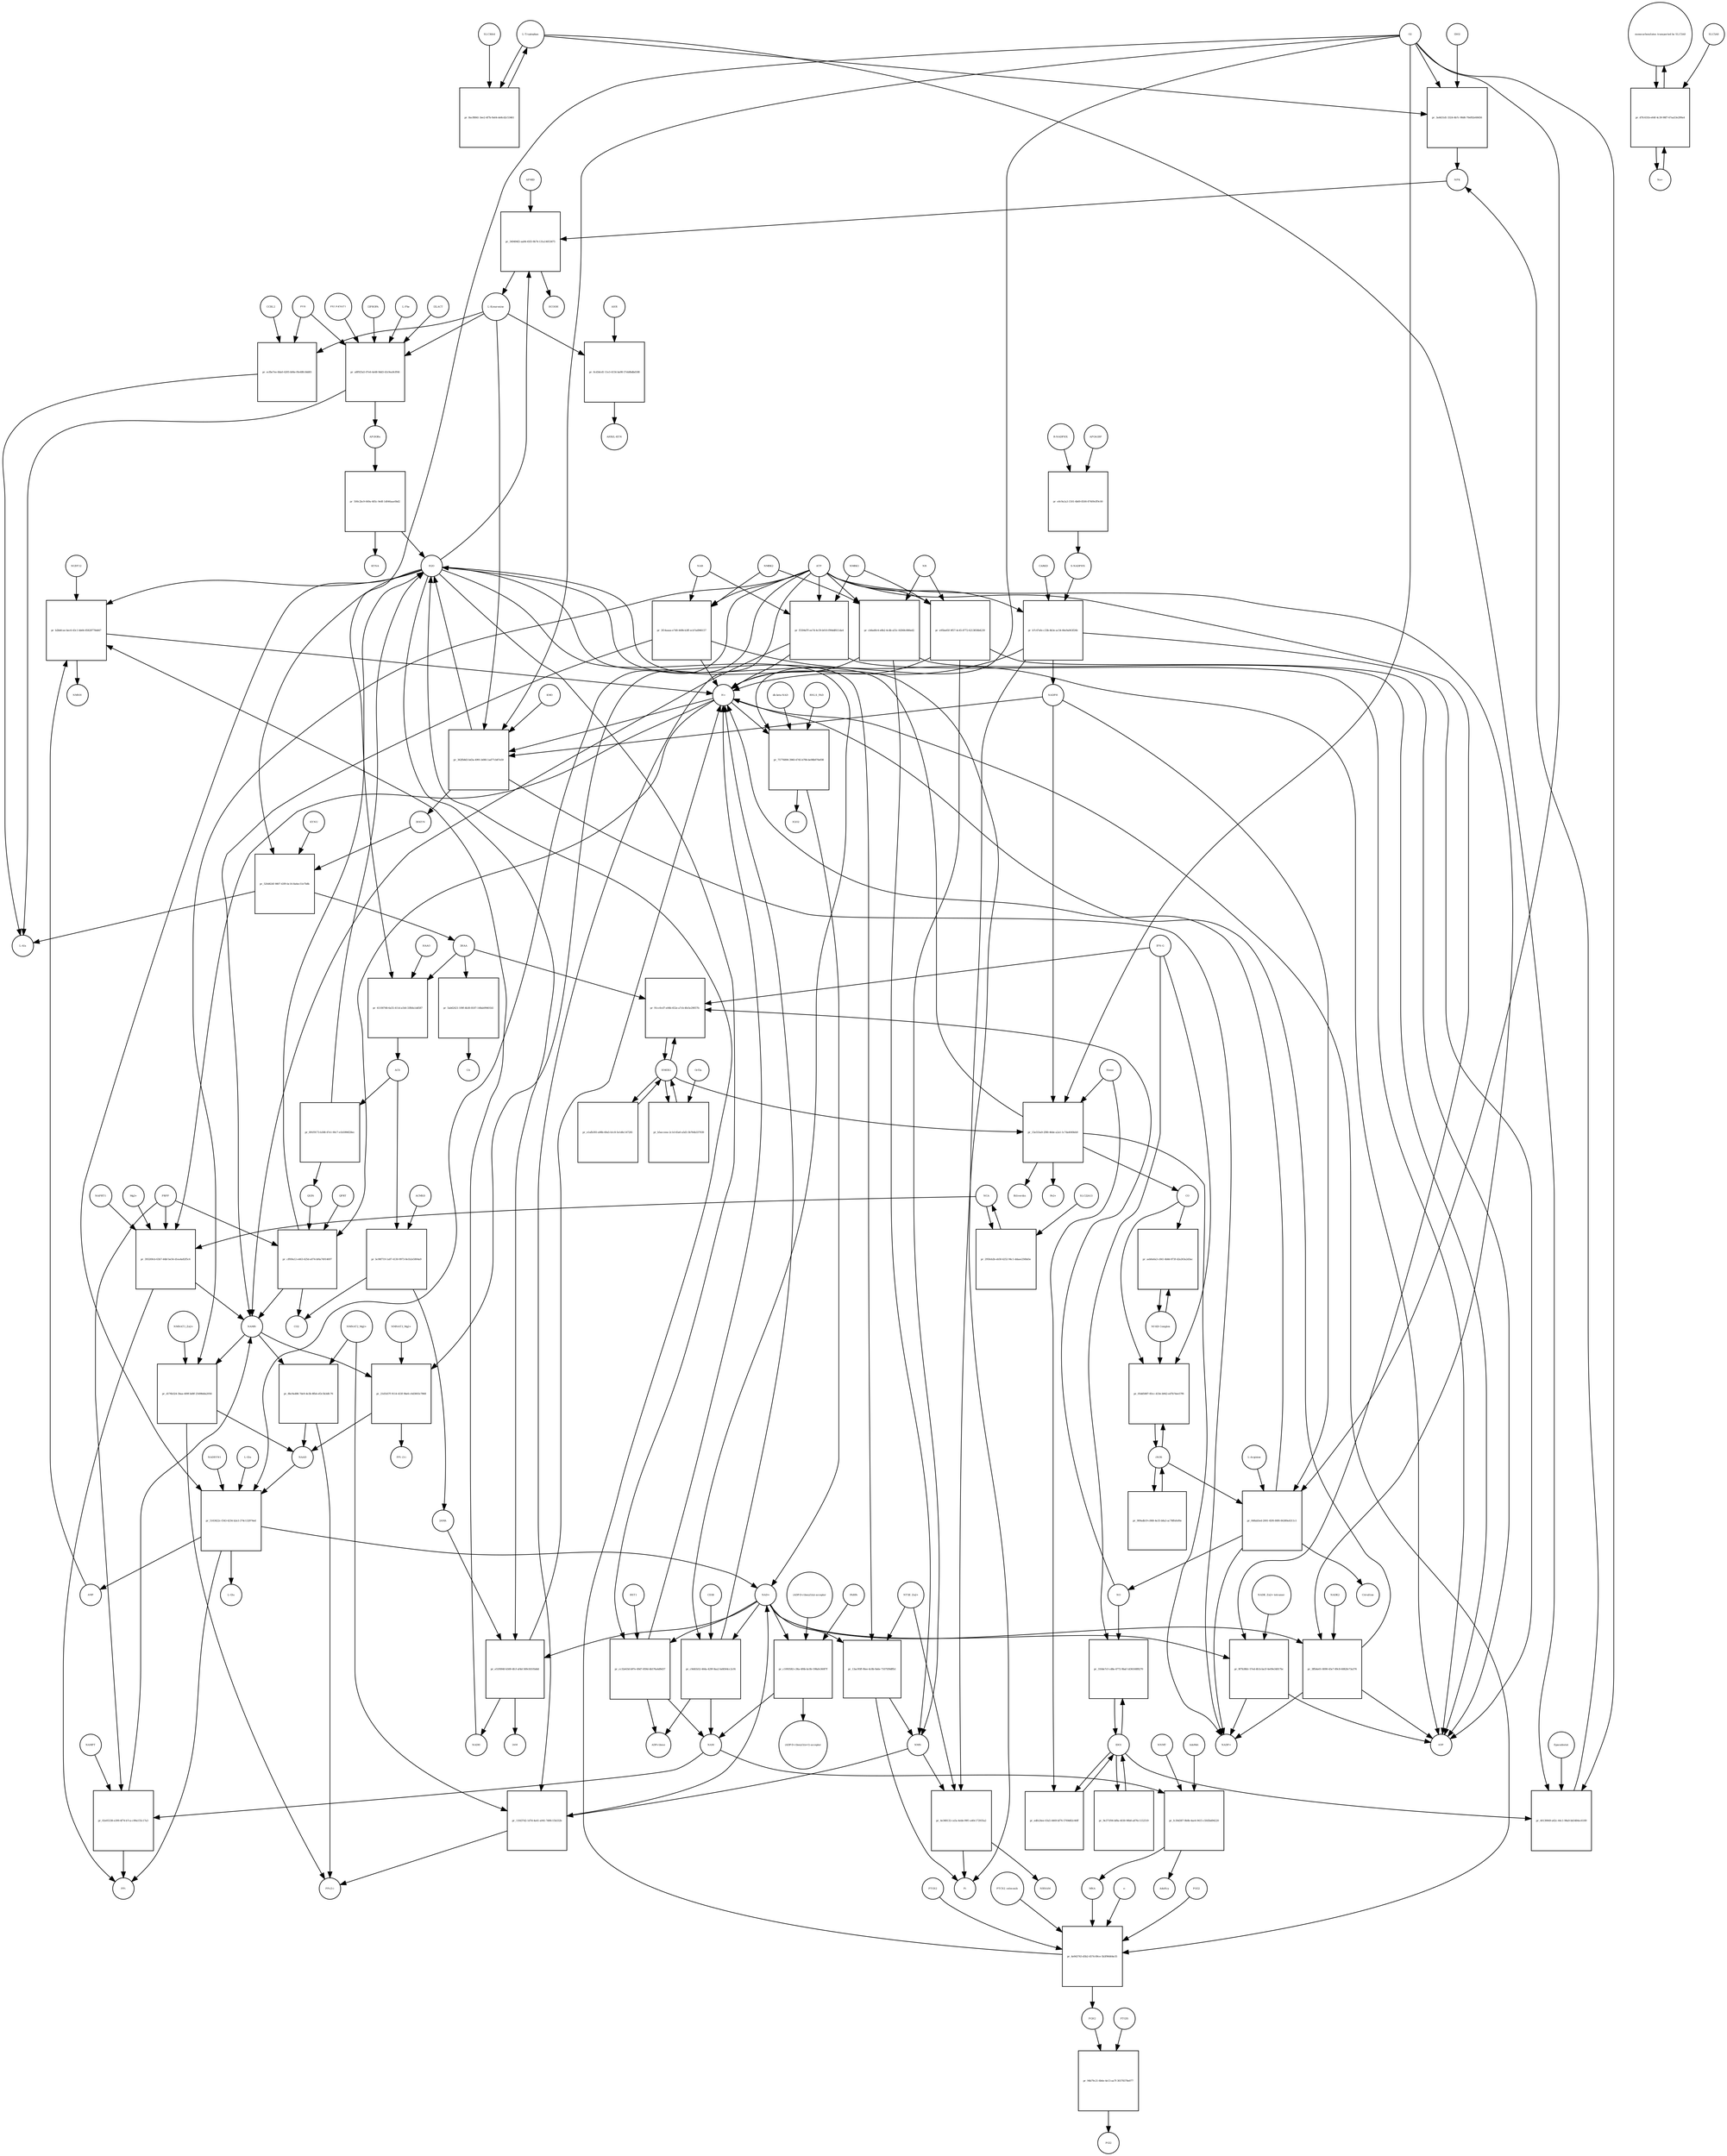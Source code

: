 strict digraph  {
"L-Tryptophan" [annotation="urn_miriam_obo.chebi_CHEBI%3A57912", bipartite=0, cls="simple chemical", fontsize=4, label="L-Tryptophan", shape=circle];
"pr_8acf8841-3ee2-4f7b-9a64-de8cd2c53461" [annotation="", bipartite=1, cls=process, fontsize=4, label="pr_8acf8841-3ee2-4f7b-9a64-de8cd2c53461", shape=square];
SLC36A4 [annotation=urn_miriam_uniprot_Q6YBV0, bipartite=0, cls=macromolecule, fontsize=4, label=SLC36A4, shape=circle];
"pr_3a4431d1-3324-4b7c-90d6-70ef82e68456" [annotation="", bipartite=1, cls=process, fontsize=4, label="pr_3a4431d1-3324-4b7c-90d6-70ef82e68456", shape=square];
NFK [annotation="urn_miriam_obo.chebi_CHEBI%3A18377", bipartite=0, cls="simple chemical", fontsize=4, label=NFK, shape=circle];
IDO2 [annotation=urn_miriam_uniprot_Q6ZQW0, bipartite=0, cls=macromolecule, fontsize=4, label=IDO2, shape=circle];
O2 [annotation="urn_miriam_obo.chebi_CHEBI%3A15379", bipartite=0, cls="simple chemical", fontsize=4, label=O2, shape=circle];
"pr_40139849-a62c-44c1-98a9-bb5484ec6189" [annotation="", bipartite=1, cls=process, fontsize=4, label="pr_40139849-a62c-44c1-98a9-bb5484ec6189", shape=square];
IDO1 [annotation=urn_miriam_uniprot_P14902, bipartite=0, cls=complex, fontsize=4, label=IDO1, shape=circle];
Epacadostat [annotation="", bipartite=0, cls="simple chemical", fontsize=4, label=Epacadostat, shape=circle];
"pr_349494f2-aa84-45f3-9b74-131a14053675" [annotation="", bipartite=1, cls=process, fontsize=4, label="pr_349494f2-aa84-45f3-9b74-131a14053675", shape=square];
"L-Kynurenine" [annotation="urn_miriam_obo.chebi_CHEBI%3A16946", bipartite=0, cls="simple chemical", fontsize=4, label="L-Kynurenine", shape=circle];
AFMID [annotation=urn_miriam_uniprot_Q63HM1, bipartite=0, cls=macromolecule, fontsize=4, label=AFMID, shape=circle];
H2O [annotation="urn_miriam_obo.chebi_CHEBI%3A15377", bipartite=0, cls="simple chemical", fontsize=4, label=H2O, shape=circle];
HCOOH [annotation="urn_miriam_obo.chebi_CHEBI%3A30751", bipartite=0, cls="simple chemical", fontsize=4, label=HCOOH, shape=circle];
"pr_a8f925a5-07e6-4e68-9dd3-43c9ea9cff46" [annotation="", bipartite=1, cls=process, fontsize=4, label="pr_a8f925a5-07e6-4e68-9dd3-43c9ea9cff46", shape=square];
"AP-DOBu" [annotation="urn_miriam_obo.chebi_CHEBI%3A17442", bipartite=0, cls="simple chemical", fontsize=4, label="AP-DOBu", shape=circle];
"PXLP-KYAT1" [annotation="urn_miriam_uniprot_Q16773|urn_miriam_obo.chebi_CHEBI%3A18405", bipartite=0, cls="complex multimer", fontsize=4, label="PXLP-KYAT1", shape=circle];
I3PROPA [annotation="urn_miriam_obo.chebi_CHEBI%3A43580", bipartite=0, cls=macromolecule, fontsize=4, label=I3PROPA, shape=circle];
"L-Phe" [annotation="urn_miriam_obo.chebi_CHEBI%3A58095", bipartite=0, cls="simple chemical", fontsize=4, label="L-Phe", shape=circle];
I3LACT [annotation="urn_miriam_obo.chebi_CHEBI%3A55528", bipartite=0, cls=macromolecule, fontsize=4, label=I3LACT, shape=circle];
PYR [annotation="urn_miriam_obo.chebi_CHEBI%3A15361", bipartite=0, cls="simple chemical", fontsize=4, label=PYR, shape=circle];
"L-Ala" [annotation="urn_miriam_obo.chebi_CHEBI%3A57972", bipartite=0, cls="simple chemical", fontsize=4, label="L-Ala", shape=circle];
"pr_ecfbe7ee-8da0-4205-b84e-f0e48fc0dd65" [annotation="", bipartite=1, cls=process, fontsize=4, label="pr_ecfbe7ee-8da0-4205-b84e-f0e48fc0dd65", shape=square];
CCBL2 [annotation=urn_miriam_uniprot_Q6YP21, bipartite=0, cls="macromolecule multimer", fontsize=4, label=CCBL2, shape=circle];
"pr_500c2bc9-649a-485c-9e8f-1d046aae0bd2" [annotation="", bipartite=1, cls=process, fontsize=4, label="pr_500c2bc9-649a-485c-9e8f-1d046aae0bd2", shape=square];
KYNA [annotation="urn_miriam_obo.chebi_CHEBI%3A18344", bipartite=0, cls="simple chemical", fontsize=4, label=KYNA, shape=circle];
"pr_362fb8d3-bd3a-4991-b080-1ad77cb87e59" [annotation="", bipartite=1, cls=process, fontsize=4, label="pr_362fb8d3-bd3a-4991-b080-1ad77cb87e59", shape=square];
"3HKYN" [annotation="urn_miriam_obo.chebi_CHEBI%3A17380", bipartite=0, cls="simple chemical", fontsize=4, label="3HKYN", shape=circle];
KMO [annotation=urn_miriam_uniprot_O15229, bipartite=0, cls=macromolecule, fontsize=4, label=KMO, shape=circle];
NADPH [annotation="urn_miriam_obo.chebi_CHEBI%3A16474", bipartite=0, cls="simple chemical", fontsize=4, label=NADPH, shape=circle];
"H+" [annotation="urn_miriam_obo.chebi_CHEBI%3A15378", bipartite=0, cls="simple chemical", fontsize=4, label="H+", shape=circle];
"NADP+" [annotation="urn_miriam_obo.chebi_CHEBI%3A18009", bipartite=0, cls="simple chemical", fontsize=4, label="NADP+", shape=circle];
"pr_520d624f-9807-43f9-bc16-8a6ec51e7b8b" [annotation="", bipartite=1, cls=process, fontsize=4, label="pr_520d624f-9807-43f9-bc16-8a6ec51e7b8b", shape=square];
"3HAA" [annotation="urn_miriam_obo.chebi_CHEBI%3A15793", bipartite=0, cls="simple chemical", fontsize=4, label="3HAA", shape=circle];
KYNU [annotation=urn_miriam_uniprot_Q16719, bipartite=0, cls="macromolecule multimer", fontsize=4, label=KYNU, shape=circle];
"pr_41100748-6a55-411d-a1b0-33fbfa1dd587" [annotation="", bipartite=1, cls=process, fontsize=4, label="pr_41100748-6a55-411d-a1b0-33fbfa1dd587", shape=square];
ACS [annotation="urn_miriam_obo.chebi_CHEBI%3A29044", bipartite=0, cls="simple chemical", fontsize=4, label=ACS, shape=circle];
HAAO [annotation=urn_miriam_uniprot_P46952, bipartite=0, cls=macromolecule, fontsize=4, label=HAAO, shape=circle];
"pr_bc90f719-1a87-4130-9973-8e1b2e5804a9" [annotation="", bipartite=1, cls=process, fontsize=4, label="pr_bc90f719-1a87-4130-9973-8e1b2e5804a9", shape=square];
"2AMA" [annotation="urn_miriam_obo.chebi_CHEBI%3A15745", bipartite=0, cls="simple chemical", fontsize=4, label="2AMA", shape=circle];
ACMSD [annotation=urn_miriam_uniprot_Q8TDX5, bipartite=0, cls="macromolecule multimer", fontsize=4, label=ACMSD, shape=circle];
CO2 [annotation="urn_miriam_obo.chebi_CHEBI%3A16526", bipartite=0, cls="simple chemical", fontsize=4, label=CO2, shape=circle];
"pr_e51f6940-b569-4fcf-af4d-569cfd105ddd" [annotation="", bipartite=1, cls=process, fontsize=4, label="pr_e51f6940-b569-4fcf-af4d-569cfd105ddd", shape=square];
"2AM" [annotation="urn_miriam_obo.chebi_CHEBI%3A16886", bipartite=0, cls="simple chemical", fontsize=4, label="2AM", shape=circle];
"NAD+" [annotation="urn_miriam_obo.chebi_CHEBI%3A57540", bipartite=0, cls="simple chemical", fontsize=4, label="NAD+", shape=circle];
NADH [annotation="urn_miriam_obo.chebi_CHEBI%3A57945", bipartite=0, cls="simple chemical", fontsize=4, label=NADH, shape=circle];
"pr_891f9173-b308-47e1-90c7-e1b5996f28ec" [annotation="", bipartite=1, cls=process, fontsize=4, label="pr_891f9173-b308-47e1-90c7-e1b5996f28ec", shape=square];
QUIN [annotation="urn_miriam_obo.chebi_CHEBI%3A16675", bipartite=0, cls="simple chemical", fontsize=4, label=QUIN, shape=circle];
"pr_0cd3dcd1-11e3-4154-ba98-57eb8bdbd188" [annotation="", bipartite=1, cls=process, fontsize=4, label="pr_0cd3dcd1-11e3-4154-ba98-57eb8bdbd188", shape=square];
AHR [annotation=urn_miriam_uniprot_P35869, bipartite=0, cls=macromolecule, fontsize=4, label=AHR, shape=circle];
"AHR/L-KYN" [annotation="", bipartite=0, cls=complex, fontsize=4, label="AHR/L-KYN", shape=circle];
"pr_310de7cf-cd8a-4772-9baf-1d36168f8270" [annotation="", bipartite=1, cls=process, fontsize=4, label="pr_310de7cf-cd8a-4772-9baf-1d36168f8270", shape=square];
NO [annotation="urn_miriam_obo.chebi_CHEBI%3A16480", bipartite=0, cls="simple chemical", fontsize=4, label=NO, shape=circle];
"IFN-G" [annotation=urn_miriam_uniprot_Q14609, bipartite=0, cls=macromolecule, fontsize=4, label="IFN-G", shape=circle];
iNOS [annotation=urn_miriam_uniprot_P35228, bipartite=0, cls=macromolecule, fontsize=4, label=iNOS, shape=circle];
"pr_05dd5887-83cc-433e-b942-ed7b74ee57f6" [annotation="", bipartite=1, cls=process, fontsize=4, label="pr_05dd5887-83cc-433e-b942-ed7b74ee57f6", shape=square];
"Nf-KB Complex" [annotation="urn_miriam_uniprot_P19838|urn_miriam_uniprot_Q04206|urn_miriam_uniprot_Q00653", bipartite=0, cls=complex, fontsize=4, label="Nf-KB Complex", shape=circle];
CO [annotation="urn_miriam_obo.chebi_CHEBI%3A17245", bipartite=0, cls="simple chemical", fontsize=4, label=CO, shape=circle];
"L-Arginine" [annotation="urn_miriam_obo.chebi_CHEBI%3A16467", bipartite=0, cls="simple chemical", fontsize=4, label="L-Arginine", shape=circle];
"pr_648ab5ed-2001-45f6-80f6-84389a4311c1" [annotation="", bipartite=1, cls=process, fontsize=4, label="pr_648ab5ed-2001-45f6-80f6-84389a4311c1", shape=square];
Citrulline [annotation="urn_miriam_obo.chebi_CHEBI%3A16349", bipartite=0, cls="simple chemical", fontsize=4, label=Citrulline, shape=circle];
"pr_909adb19-c868-4e35-b8a3-ac78ffefef6e" [annotation="", bipartite=1, cls=process, fontsize=4, label="pr_909adb19-c868-4e35-b8a3-ac78ffefef6e", shape=square];
"pr_9e371f06-bf8a-4030-90b8-a876c1152519" [annotation="", bipartite=1, cls=process, fontsize=4, label="pr_9e371f06-bf8a-4030-90b8-a876c1152519", shape=square];
"R-NADPHX" [annotation="urn_miriam_obo.chebi_CHEBI%3A64085", bipartite=0, cls="simple chemical", fontsize=4, label="R-NADPHX", shape=circle];
"pr_e0c9a1a3-1501-4b69-8500-87409cff9c00" [annotation="", bipartite=1, cls=process, fontsize=4, label="pr_e0c9a1a3-1501-4b69-8500-87409cff9c00", shape=square];
"S-NADPHX" [annotation="urn_miriam_obo.chebi_CHEBI%3A64084", bipartite=0, cls="simple chemical", fontsize=4, label="S-NADPHX", shape=circle];
APOA1BP [annotation=urn_miriam_uniprot_O95544, bipartite=0, cls="macromolecule multimer", fontsize=4, label=APOA1BP, shape=circle];
"pr_b7c47efe-c33b-4b3e-ac54-66e9a063f26b" [annotation="", bipartite=1, cls=process, fontsize=4, label="pr_b7c47efe-c33b-4b3e-ac54-66e9a063f26b", shape=square];
CARKD [annotation=urn_miriam_uniprot_Q8IW45, bipartite=0, cls=macromolecule, fontsize=4, label=CARKD, shape=circle];
ATP [annotation="urn_miriam_obo.chebi_CHEBI%3A30616", bipartite=0, cls="simple chemical", fontsize=4, label=ATP, shape=circle];
ADP [annotation="urn_miriam_obo.chebi_CHEBI%3A456216", bipartite=0, cls="simple chemical", fontsize=4, label=ADP, shape=circle];
Pi [annotation="urn_miriam_obo.chebi_CHEBI%3A18367", bipartite=0, cls="simple chemical", fontsize=4, label=Pi, shape=circle];
"pr_3ffb4e01-8090-45e7-89c8-6082fe73a376" [annotation="", bipartite=1, cls=process, fontsize=4, label="pr_3ffb4e01-8090-45e7-89c8-6082fe73a376", shape=square];
NADK2 [annotation=urn_miriam_uniprot_Q4G0N4, bipartite=0, cls="macromolecule multimer", fontsize=4, label=NADK2, shape=circle];
NAMN [annotation="urn_miriam_obo.chebi_CHEBI%3A15763", bipartite=0, cls="simple chemical", fontsize=4, label=NAMN, shape=circle];
"pr_21d1b57f-9114-433f-9be6-c6d3003c7868" [annotation="", bipartite=1, cls=process, fontsize=4, label="pr_21d1b57f-9114-433f-9be6-c6d3003c7868", shape=square];
NAAD [annotation="urn_miriam_obo.chebi_CHEBI%3A18304", bipartite=0, cls="simple chemical", fontsize=4, label=NAAD, shape=circle];
"NMNAT3_Mg2+" [annotation="urn_miriam_uniprot_Q96T66|urn_miriam_obo.chebi_CHEBI%3A18420", bipartite=0, cls="complex multimer", fontsize=4, label="NMNAT3_Mg2+", shape=circle];
"PPi (3-)" [annotation="urn_miriam_obo.chebi_CHEBI%3A33019", bipartite=0, cls="simple chemical", fontsize=4, label="PPi (3-)", shape=circle];
"pr_8bc9a486-7de9-4e3b-8fb4-ef2c5b3dfc76" [annotation="", bipartite=1, cls=process, fontsize=4, label="pr_8bc9a486-7de9-4e3b-8fb4-ef2c5b3dfc76", shape=square];
"NMNAT2_Mg2+" [annotation="urn_miriam_uniprot_Q9BZQ4|urn_miriam_obo.chebi_CHEBI%3A18420", bipartite=0, cls=complex, fontsize=4, label="NMNAT2_Mg2+", shape=circle];
"PPi(3-)" [annotation="urn_miriam_obo.chebi_CHEBI%3A33019", bipartite=0, cls="simple chemical", fontsize=4, label="PPi(3-)", shape=circle];
NAR [annotation="urn_miriam_obo.chebi_CHEBI%3A58527", bipartite=0, cls="simple chemical", fontsize=4, label=NAR, shape=circle];
"pr_f5594d7f-ee7d-4c59-b010-f99ddf611da4" [annotation="", bipartite=1, cls=process, fontsize=4, label="pr_f5594d7f-ee7d-4c59-b010-f99ddf611da4", shape=square];
NMRK1 [annotation=urn_miriam_uniprot_Q9NWW6, bipartite=0, cls=macromolecule, fontsize=4, label=NMRK1, shape=circle];
"pr_3f14aaaa-e7d0-449b-b3ff-ecb7ad966157" [annotation="", bipartite=1, cls=process, fontsize=4, label="pr_3f14aaaa-e7d0-449b-b3ff-ecb7ad966157", shape=square];
NMRK2 [annotation=urn_miriam_uniprot_Q9NPI5, bipartite=0, cls=macromolecule, fontsize=4, label=NMRK2, shape=circle];
"pr_5163422c-f343-4254-b2e3-374c132974ed" [annotation="", bipartite=1, cls=process, fontsize=4, label="pr_5163422c-f343-4254-b2e3-374c132974ed", shape=square];
NADSYN1 [annotation=urn_miriam_uniprot_Q6IA69, bipartite=0, cls="macromolecule multimer", fontsize=4, label=NADSYN1, shape=circle];
"L-Gln" [annotation="urn_miriam_obo.chebi_CHEBI%3A58359", bipartite=0, cls="simple chemical", fontsize=4, label="L-Gln", shape=circle];
"L-Glu" [annotation="urn_miriam_obo.chebi_CHEBI%3A29985", bipartite=0, cls="simple chemical", fontsize=4, label="L-Glu", shape=circle];
AMP [annotation="urn_miriam_obo.chebi_CHEBI%3A16027", bipartite=0, cls="simple chemical", fontsize=4, label=AMP, shape=circle];
PPi [annotation="urn_miriam_obo.chebi_CHEBI%3A29888", bipartite=0, cls="simple chemical", fontsize=4, label=PPi, shape=circle];
NMN [annotation="urn_miriam_obo.chebi_CHEBI%3A14649", bipartite=0, cls="simple chemical", fontsize=4, label=NMN, shape=circle];
"pr_11fd37d2-1d7d-4a41-a041-7d0fc15b332b" [annotation="", bipartite=1, cls=process, fontsize=4, label="pr_11fd37d2-1d7d-4a41-a041-7d0fc15b332b", shape=square];
NR [annotation="urn_miriam_obo.chebi_CHEBI%3A15927", bipartite=0, cls="simple chemical", fontsize=4, label=NR, shape=circle];
"pr_e95ba65f-9f57-4c45-8772-6213858b4239" [annotation="", bipartite=1, cls=process, fontsize=4, label="pr_e95ba65f-9f57-4c45-8772-6213858b4239", shape=square];
"pr_cb6ad0c4-e8b2-4cdb-a55c-fd368c886ed2" [annotation="", bipartite=1, cls=process, fontsize=4, label="pr_cb6ad0c4-e8b2-4cdb-a55c-fd368c886ed2", shape=square];
NCA [annotation="urn_miriam_obo.chebi_CHEBI%3A32544", bipartite=0, cls="simple chemical", fontsize=4, label=NCA, shape=circle];
"pr_393269cb-63b7-44bf-be54-d1ea4a82f5c6" [annotation="", bipartite=1, cls=process, fontsize=4, label="pr_393269cb-63b7-44bf-be54-d1ea4a82f5c6", shape=square];
NAPRT1 [annotation=urn_miriam_uniprot_Q6XQN6, bipartite=0, cls="macromolecule multimer", fontsize=4, label=NAPRT1, shape=circle];
"Mg2+" [annotation="urn_miriam_obo.chebi_CHEBI%3A18420", bipartite=0, cls="simple chemical", fontsize=4, label="Mg2+", shape=circle];
PRPP [annotation="urn_miriam_obo.chebi_CHEBI%3A17111", bipartite=0, cls="simple chemical", fontsize=4, label=PRPP, shape=circle];
"pr_c1093582-c36a-4f6b-bc0b-198afe360f7f" [annotation="", bipartite=1, cls=process, fontsize=4, label="pr_c1093582-c36a-4f6b-bc0b-198afe360f7f", shape=square];
NAM [annotation="urn_miriam_obo.chebi_CHEBI%3A17154", bipartite=0, cls="simple chemical", fontsize=4, label=NAM, shape=circle];
PARPs [annotation="urn_miriam_uniprot_Q8N5Y8|urn_miriam_uniprot_Q53GL7|urn_miriam_uniprot_Q8IXQ6", bipartite=0, cls=macromolecule, fontsize=4, label=PARPs, shape=circle];
"(ADP-D-ribosyl)(n)-acceptor" [annotation="urn_miriam_obo.chebi_CHEBI%3A133202", bipartite=0, cls="simple chemical", fontsize=4, label="(ADP-D-ribosyl)(n)-acceptor", shape=circle];
"(ADP-D-ribosyl)(n+1)-acceptor" [annotation="urn_miriam_obo.chebi_CHEBI%3A133203", bipartite=0, cls="simple chemical", fontsize=4, label="(ADP-D-ribosyl)(n+1)-acceptor", shape=circle];
"pr_02e05338-e399-4f74-b7ca-c99a155c17a3" [annotation="", bipartite=1, cls=process, fontsize=4, label="pr_02e05338-e399-4f74-b7ca-c99a155c17a3", shape=square];
NAMPT [annotation=urn_miriam_uniprot_P43490, bipartite=0, cls=macromolecule, fontsize=4, label=NAMPT, shape=circle];
"pr_fc30d387-9b0b-4ae4-9415-c5fd5bd94220" [annotation="", bipartite=1, cls=process, fontsize=4, label="pr_fc30d387-9b0b-4ae4-9415-c5fd5bd94220", shape=square];
MNA [annotation="urn_miriam_obo.chebi_CHEBI%3A16797", bipartite=0, cls="simple chemical", fontsize=4, label=MNA, shape=circle];
NNMT [annotation=urn_miriam_uniprot_P40261, bipartite=0, cls=macromolecule, fontsize=4, label=NNMT, shape=circle];
AdoMet [annotation="urn_miriam_obo.chebi_CHEBI%3A15414", bipartite=0, cls="simple chemical", fontsize=4, label=AdoMet, shape=circle];
AdoHcy [annotation="urn_miriam_obo.chebi_CHEBI%3A16680", bipartite=0, cls="simple chemical", fontsize=4, label=AdoHcy, shape=circle];
"pr_cff69a12-e463-425d-a074-bf4a74914697" [annotation="", bipartite=1, cls=process, fontsize=4, label="pr_cff69a12-e463-425d-a074-bf4a74914697", shape=square];
QPRT [annotation=urn_miriam_uniprot_Q15274, bipartite=0, cls=macromolecule, fontsize=4, label=QPRT, shape=circle];
"pr_9f7b38b1-57ed-4fcb-ba1f-6e09e34817bc" [annotation="", bipartite=1, cls=process, fontsize=4, label="pr_9f7b38b1-57ed-4fcb-ba1f-6e09e34817bc", shape=square];
"NADK_Zn2+ tetramer" [annotation="urn_miriam_uniprot_O95544|urn_miriam_obo.chebi_CHEBI%3A29105", bipartite=0, cls="complex multimer", fontsize=4, label="NADK_Zn2+ tetramer", shape=circle];
"pr_cc32e63d-b97e-49d7-859d-4b576a4d9d37" [annotation="", bipartite=1, cls=process, fontsize=4, label="pr_cc32e63d-b97e-49d7-859d-4b576a4d9d37", shape=square];
"ADP-ribose" [annotation="urn_miriam_obo.chebi_CHEBI%3A57967", bipartite=0, cls="simple chemical", fontsize=4, label="ADP-ribose", shape=circle];
BST1 [annotation=urn_miriam_uniprot_Q10588, bipartite=0, cls="macromolecule multimer", fontsize=4, label=BST1, shape=circle];
"pr_c9d41b52-464a-429f-8aa2-bd4564cc2cf4" [annotation="", bipartite=1, cls=process, fontsize=4, label="pr_c9d41b52-464a-429f-8aa2-bd4564cc2cf4", shape=square];
CD38 [annotation=urn_miriam_uniprot_P28907, bipartite=0, cls=macromolecule, fontsize=4, label=CD38, shape=circle];
"dh-beta-NAD" [annotation="urn_miriam_obo.chebi_CHEBI%3A90171|urn_miriam_obo.chebi_CHEBI%3A90174", bipartite=0, cls="simple chemical", fontsize=4, label="dh-beta-NAD", shape=circle];
"pr_75776890-3960-4745-b79b-be98b970ef08" [annotation="", bipartite=1, cls=process, fontsize=4, label="pr_75776890-3960-4745-b79b-be98b970ef08", shape=square];
H2O2 [annotation="urn_miriam_obo.chebi_CHEBI%3A16240", bipartite=0, cls="simple chemical", fontsize=4, label=H2O2, shape=circle];
RNLS_FAD [annotation="urn_miriam_uniprot_Q5VYX0|urn_miriam_obo.chebi_CHEBI%3A16238", bipartite=0, cls=complex, fontsize=4, label=RNLS_FAD, shape=circle];
"pr_13ac95ff-f6ee-4c8b-9a6e-71075f9dffb1" [annotation="", bipartite=1, cls=process, fontsize=4, label="pr_13ac95ff-f6ee-4c8b-9a6e-71075f9dffb1", shape=square];
"NT5E_Zn2+" [annotation="urn_miriam_uniprot_P21589|urn_miriam_obo.chebi_CHEBI%3A29105", bipartite=0, cls="complex multimer", fontsize=4, label="NT5E_Zn2+", shape=circle];
"pr_4e368132-ca5a-4ebb-99f1-a40c172935a2" [annotation="", bipartite=1, cls=process, fontsize=4, label="pr_4e368132-ca5a-4ebb-99f1-a40c172935a2", shape=square];
NRNAM [annotation="urn_miriam_obo.chebi_CHEBI%3A15927", bipartite=0, cls="simple chemical", fontsize=4, label=NRNAM, shape=circle];
"pr_295feb2b-eb58-4252-94c1-ddaae250bb5e" [annotation="", bipartite=1, cls=process, fontsize=4, label="pr_295feb2b-eb58-4252-94c1-ddaae250bb5e", shape=square];
SLC22A13 [annotation=urn_miriam_uniprot_Q9Y226, bipartite=0, cls=macromolecule, fontsize=4, label=SLC22A13, shape=circle];
"pr_b2bbfcae-bec6-43c1-bb64-85828778dd47" [annotation="", bipartite=1, cls=process, fontsize=4, label="pr_b2bbfcae-bec6-43c1-bb64-85828778dd47", shape=square];
NMNH [annotation="urn_miriam_obo.chebi_CHEBI%3A74452", bipartite=0, cls="simple chemical", fontsize=4, label=NMNH, shape=circle];
NUDT12 [annotation=urn_miriam_uniprot_Q9BQG2, bipartite=0, cls=macromolecule, fontsize=4, label=NUDT12, shape=circle];
"pr_d176b324-3baa-409f-bd0f-25498dda2056" [annotation="", bipartite=1, cls=process, fontsize=4, label="pr_d176b324-3baa-409f-bd0f-25498dda2056", shape=square];
"NMNAT1_Zn2+" [annotation="urn_miriam_uniprot_Q9HAN9|urn_miriam_obo.chebi_CHEBI%3A29105", bipartite=0, cls="complex multimer", fontsize=4, label="NMNAT1_Zn2+", shape=circle];
PGG2 [annotation="urn_miriam_obo.chebi_CHEBI%3A27647", bipartite=0, cls="simple chemical", fontsize=4, label=PGG2, shape=circle];
"pr_4e943743-d5b2-4574-89ce-5b3f96464e35" [annotation="", bipartite=1, cls=process, fontsize=4, label="pr_4e943743-d5b2-4574-89ce-5b3f96464e35", shape=square];
PGH2 [annotation="urn_miriam_obo.chebi_CHEBI%3A15554", bipartite=0, cls="simple chemical", fontsize=4, label=PGH2, shape=circle];
PTGS2 [annotation=urn_miriam_uniprot_P35354, bipartite=0, cls="macromolecule multimer", fontsize=4, label=PTGS2, shape=circle];
PTCS2_celecoxib [annotation="urn_miriam_uniprot_P35354|urn_miriam_obo.chebi_CHEBI%3A41423", bipartite=0, cls=complex, fontsize=4, label=PTCS2_celecoxib, shape=circle];
"e-" [annotation="urn_miriam_obo.chebi_CHEBI%3A10545", bipartite=0, cls="simple chemical", fontsize=4, label="e-", shape=circle];
"pr_94b79c21-6b6e-4e13-aa7f-30378378e077" [annotation="", bipartite=1, cls=process, fontsize=4, label="pr_94b79c21-6b6e-4e13-aa7f-30378378e077", shape=square];
PGI2 [annotation="urn_miriam_obo.chebi_CHEBI%3A15552", bipartite=0, cls="simple chemical", fontsize=4, label=PGI2, shape=circle];
PTGIS [annotation=urn_miriam_uniprot_Q16647, bipartite=0, cls=macromolecule, fontsize=4, label=PTGIS, shape=circle];
"monocarboxylates transported by SLC5A8" [annotation="", bipartite=0, cls="simple chemical", fontsize=4, label="monocarboxylates transported by SLC5A8", shape=circle];
"pr_d7fc631b-e64f-4c39-98f7-67aa53e299a4" [annotation="", bipartite=1, cls=process, fontsize=4, label="pr_d7fc631b-e64f-4c39-98f7-67aa53e299a4", shape=square];
SLC5A8 [annotation=urn_miriam_uniprot_Q8N695, bipartite=0, cls=macromolecule, fontsize=4, label=SLC5A8, shape=circle];
"Na+" [annotation="urn_miriam_obo.chebi_CHEBI%3A29101", bipartite=0, cls="simple chemical", fontsize=4, label="Na+", shape=circle];
HMOX1 [annotation="", bipartite=0, cls=macromolecule, fontsize=4, label=HMOX1, shape=circle];
"pr_91cc0cd7-e04b-452e-a7cb-4fe5e29057fc" [annotation="", bipartite=1, cls=process, fontsize=4, label="pr_91cc0cd7-e04b-452e-a7cb-4fe5e29057fc", shape=square];
"pr_e1afb393-a98b-49a5-b1c8-5e1d6c147281" [annotation="", bipartite=1, cls=process, fontsize=4, label="pr_e1afb393-a98b-49a5-b1c8-5e1d6c147281", shape=square];
Heme [annotation="urn_miriam_obo.chebi_CHEBI%3A30413", bipartite=0, cls="simple chemical", fontsize=4, label=Heme, shape=circle];
"pr_15e555a9-2f80-46de-a2a1-1c7da4049eb9" [annotation="", bipartite=1, cls=process, fontsize=4, label="pr_15e555a9-2f80-46de-a2a1-1c7da4049eb9", shape=square];
Biliverdin [annotation="urn_miriam_obo.chebi_CHEBI%3A17033", bipartite=0, cls="simple chemical", fontsize=4, label=Biliverdin, shape=circle];
"Fe2+" [annotation="urn_miriam_obo.chebi_CHEBI%3A29033", bipartite=0, cls="simple chemical", fontsize=4, label="Fe2+", shape=circle];
"pr_b5acceea-2c1d-45a0-a5d3-3b764b337939" [annotation="", bipartite=1, cls=process, fontsize=4, label="pr_b5acceea-2c1d-45a0-a5d3-3b764b337939", shape=square];
Orf3a [annotation="urn_miriam_ncbiprotein_BCD58754|urn_miriam_uniprot_P0DTC3", bipartite=0, cls=macromolecule, fontsize=4, label=Orf3a, shape=circle];
"pr_aeb0a6a3-c841-4b8d-873f-d2a263a2d3ac" [annotation="", bipartite=1, cls=process, fontsize=4, label="pr_aeb0a6a3-c841-4b8d-873f-d2a263a2d3ac", shape=square];
"pr_edfe24ee-03a5-4469-bf76-5769d82c46ff" [annotation="", bipartite=1, cls=process, fontsize=4, label="pr_edfe24ee-03a5-4469-bf76-5769d82c46ff", shape=square];
"pr_5ab62421-109f-4b30-8187-148ab99401b5" [annotation="", bipartite=1, cls="omitted process", fontsize=4, label="pr_5ab62421-109f-4b30-8187-148ab99401b5", shape=square];
CA [annotation="", bipartite=0, cls="simple chemical", fontsize=4, label=CA, shape=circle];
"L-Tryptophan" -> "pr_8acf8841-3ee2-4f7b-9a64-de8cd2c53461"  [annotation="", interaction_type=consumption];
"L-Tryptophan" -> "pr_3a4431d1-3324-4b7c-90d6-70ef82e68456"  [annotation="", interaction_type=consumption];
"L-Tryptophan" -> "pr_40139849-a62c-44c1-98a9-bb5484ec6189"  [annotation="", interaction_type=consumption];
"pr_8acf8841-3ee2-4f7b-9a64-de8cd2c53461" -> "L-Tryptophan"  [annotation="", interaction_type=production];
SLC36A4 -> "pr_8acf8841-3ee2-4f7b-9a64-de8cd2c53461"  [annotation="", interaction_type=catalysis];
"pr_3a4431d1-3324-4b7c-90d6-70ef82e68456" -> NFK  [annotation="", interaction_type=production];
NFK -> "pr_349494f2-aa84-45f3-9b74-131a14053675"  [annotation="", interaction_type=consumption];
IDO2 -> "pr_3a4431d1-3324-4b7c-90d6-70ef82e68456"  [annotation="", interaction_type=catalysis];
O2 -> "pr_3a4431d1-3324-4b7c-90d6-70ef82e68456"  [annotation="", interaction_type=consumption];
O2 -> "pr_40139849-a62c-44c1-98a9-bb5484ec6189"  [annotation="", interaction_type=consumption];
O2 -> "pr_362fb8d3-bd3a-4991-b080-1ad77cb87e59"  [annotation="", interaction_type=consumption];
O2 -> "pr_41100748-6a55-411d-a1b0-33fbfa1dd587"  [annotation="", interaction_type=consumption];
O2 -> "pr_648ab5ed-2001-45f6-80f6-84389a4311c1"  [annotation="", interaction_type=consumption];
O2 -> "pr_75776890-3960-4745-b79b-be98b970ef08"  [annotation="", interaction_type=consumption];
O2 -> "pr_15e555a9-2f80-46de-a2a1-1c7da4049eb9"  [annotation="", interaction_type=consumption];
"pr_40139849-a62c-44c1-98a9-bb5484ec6189" -> NFK  [annotation="", interaction_type=production];
IDO1 -> "pr_40139849-a62c-44c1-98a9-bb5484ec6189"  [annotation="urn_miriam_pubmed_29531094|urn_miriam_pubmed_28523098|urn_miriam_pubmed_30338242|urn_miriam_pubmed_32292563", interaction_type=catalysis];
IDO1 -> "pr_310de7cf-cd8a-4772-9baf-1d36168f8270"  [annotation="", interaction_type=consumption];
IDO1 -> "pr_9e371f06-bf8a-4030-90b8-a876c1152519"  [annotation="", interaction_type=consumption];
IDO1 -> "pr_edfe24ee-03a5-4469-bf76-5769d82c46ff"  [annotation="", interaction_type=consumption];
Epacadostat -> "pr_40139849-a62c-44c1-98a9-bb5484ec6189"  [annotation="urn_miriam_pubmed_29531094|urn_miriam_pubmed_28523098|urn_miriam_pubmed_30338242|urn_miriam_pubmed_32292563", interaction_type=inhibition];
"pr_349494f2-aa84-45f3-9b74-131a14053675" -> "L-Kynurenine"  [annotation="", interaction_type=production];
"pr_349494f2-aa84-45f3-9b74-131a14053675" -> HCOOH  [annotation="", interaction_type=production];
"L-Kynurenine" -> "pr_a8f925a5-07e6-4e68-9dd3-43c9ea9cff46"  [annotation="", interaction_type=consumption];
"L-Kynurenine" -> "pr_ecfbe7ee-8da0-4205-b84e-f0e48fc0dd65"  [annotation="", interaction_type=consumption];
"L-Kynurenine" -> "pr_362fb8d3-bd3a-4991-b080-1ad77cb87e59"  [annotation="", interaction_type=consumption];
"L-Kynurenine" -> "pr_0cd3dcd1-11e3-4154-ba98-57eb8bdbd188"  [annotation="", interaction_type=consumption];
AFMID -> "pr_349494f2-aa84-45f3-9b74-131a14053675"  [annotation=urn_miriam_pubmed_29531094, interaction_type=catalysis];
H2O -> "pr_349494f2-aa84-45f3-9b74-131a14053675"  [annotation="", interaction_type=consumption];
H2O -> "pr_520d624f-9807-43f9-bc16-8a6ec51e7b8b"  [annotation="", interaction_type=consumption];
H2O -> "pr_e51f6940-b569-4fcf-af4d-569cfd105ddd"  [annotation="", interaction_type=consumption];
H2O -> "pr_5163422c-f343-4254-b2e3-374c132974ed"  [annotation="", interaction_type=consumption];
H2O -> "pr_cc32e63d-b97e-49d7-859d-4b576a4d9d37"  [annotation="", interaction_type=consumption];
H2O -> "pr_c9d41b52-464a-429f-8aa2-bd4564cc2cf4"  [annotation="", interaction_type=consumption];
H2O -> "pr_13ac95ff-f6ee-4c8b-9a6e-71075f9dffb1"  [annotation="", interaction_type=consumption];
H2O -> "pr_4e368132-ca5a-4ebb-99f1-a40c172935a2"  [annotation="", interaction_type=consumption];
H2O -> "pr_b2bbfcae-bec6-43c1-bb64-85828778dd47"  [annotation="", interaction_type=consumption];
"pr_a8f925a5-07e6-4e68-9dd3-43c9ea9cff46" -> "AP-DOBu"  [annotation="", interaction_type=production];
"pr_a8f925a5-07e6-4e68-9dd3-43c9ea9cff46" -> "L-Ala"  [annotation="", interaction_type=production];
"AP-DOBu" -> "pr_500c2bc9-649a-485c-9e8f-1d046aae0bd2"  [annotation="", interaction_type=consumption];
"PXLP-KYAT1" -> "pr_a8f925a5-07e6-4e68-9dd3-43c9ea9cff46"  [annotation="", interaction_type=catalysis];
I3PROPA -> "pr_a8f925a5-07e6-4e68-9dd3-43c9ea9cff46"  [annotation="", interaction_type=inhibition];
"L-Phe" -> "pr_a8f925a5-07e6-4e68-9dd3-43c9ea9cff46"  [annotation="", interaction_type=inhibition];
I3LACT -> "pr_a8f925a5-07e6-4e68-9dd3-43c9ea9cff46"  [annotation="", interaction_type=inhibition];
PYR -> "pr_a8f925a5-07e6-4e68-9dd3-43c9ea9cff46"  [annotation="", interaction_type=consumption];
PYR -> "pr_ecfbe7ee-8da0-4205-b84e-f0e48fc0dd65"  [annotation="", interaction_type=consumption];
"pr_ecfbe7ee-8da0-4205-b84e-f0e48fc0dd65" -> "L-Ala"  [annotation="", interaction_type=production];
CCBL2 -> "pr_ecfbe7ee-8da0-4205-b84e-f0e48fc0dd65"  [annotation="", interaction_type=catalysis];
"pr_500c2bc9-649a-485c-9e8f-1d046aae0bd2" -> KYNA  [annotation="", interaction_type=production];
"pr_500c2bc9-649a-485c-9e8f-1d046aae0bd2" -> H2O  [annotation="", interaction_type=production];
"pr_362fb8d3-bd3a-4991-b080-1ad77cb87e59" -> "3HKYN"  [annotation="", interaction_type=production];
"pr_362fb8d3-bd3a-4991-b080-1ad77cb87e59" -> H2O  [annotation="", interaction_type=production];
"pr_362fb8d3-bd3a-4991-b080-1ad77cb87e59" -> "NADP+"  [annotation="", interaction_type=production];
"3HKYN" -> "pr_520d624f-9807-43f9-bc16-8a6ec51e7b8b"  [annotation="", interaction_type=consumption];
KMO -> "pr_362fb8d3-bd3a-4991-b080-1ad77cb87e59"  [annotation="", interaction_type=catalysis];
NADPH -> "pr_362fb8d3-bd3a-4991-b080-1ad77cb87e59"  [annotation="", interaction_type=consumption];
NADPH -> "pr_648ab5ed-2001-45f6-80f6-84389a4311c1"  [annotation="", interaction_type=consumption];
NADPH -> "pr_15e555a9-2f80-46de-a2a1-1c7da4049eb9"  [annotation="", interaction_type=consumption];
"H+" -> "pr_362fb8d3-bd3a-4991-b080-1ad77cb87e59"  [annotation="", interaction_type=consumption];
"H+" -> "pr_393269cb-63b7-44bf-be54-d1ea4a82f5c6"  [annotation="", interaction_type=consumption];
"H+" -> "pr_cff69a12-e463-425d-a074-bf4a74914697"  [annotation="", interaction_type=consumption];
"H+" -> "pr_75776890-3960-4745-b79b-be98b970ef08"  [annotation="", interaction_type=consumption];
"H+" -> "pr_4e943743-d5b2-4574-89ce-5b3f96464e35"  [annotation="", interaction_type=consumption];
"pr_520d624f-9807-43f9-bc16-8a6ec51e7b8b" -> "3HAA"  [annotation="", interaction_type=production];
"pr_520d624f-9807-43f9-bc16-8a6ec51e7b8b" -> "L-Ala"  [annotation="", interaction_type=production];
"3HAA" -> "pr_41100748-6a55-411d-a1b0-33fbfa1dd587"  [annotation="", interaction_type=consumption];
"3HAA" -> "pr_91cc0cd7-e04b-452e-a7cb-4fe5e29057fc"  [annotation="urn_miriam_pubmed_15249210|urn_miriam_pubmed_11287117|urn_miriam_pubmed_12706494", interaction_type=catalysis];
"3HAA" -> "pr_5ab62421-109f-4b30-8187-148ab99401b5"  [annotation="", interaction_type=consumption];
KYNU -> "pr_520d624f-9807-43f9-bc16-8a6ec51e7b8b"  [annotation="", interaction_type=catalysis];
"pr_41100748-6a55-411d-a1b0-33fbfa1dd587" -> ACS  [annotation="", interaction_type=production];
ACS -> "pr_bc90f719-1a87-4130-9973-8e1b2e5804a9"  [annotation="", interaction_type=consumption];
ACS -> "pr_891f9173-b308-47e1-90c7-e1b5996f28ec"  [annotation="", interaction_type=consumption];
HAAO -> "pr_41100748-6a55-411d-a1b0-33fbfa1dd587"  [annotation="", interaction_type=catalysis];
"pr_bc90f719-1a87-4130-9973-8e1b2e5804a9" -> "2AMA"  [annotation="", interaction_type=production];
"pr_bc90f719-1a87-4130-9973-8e1b2e5804a9" -> CO2  [annotation="", interaction_type=production];
"2AMA" -> "pr_e51f6940-b569-4fcf-af4d-569cfd105ddd"  [annotation="", interaction_type=consumption];
ACMSD -> "pr_bc90f719-1a87-4130-9973-8e1b2e5804a9"  [annotation="", interaction_type=catalysis];
"pr_e51f6940-b569-4fcf-af4d-569cfd105ddd" -> "2AM"  [annotation="", interaction_type=production];
"pr_e51f6940-b569-4fcf-af4d-569cfd105ddd" -> NADH  [annotation="", interaction_type=production];
"pr_e51f6940-b569-4fcf-af4d-569cfd105ddd" -> "H+"  [annotation="", interaction_type=production];
"NAD+" -> "pr_e51f6940-b569-4fcf-af4d-569cfd105ddd"  [annotation="", interaction_type=consumption];
"NAD+" -> "pr_3ffb4e01-8090-45e7-89c8-6082fe73a376"  [annotation="", interaction_type=consumption];
"NAD+" -> "pr_c1093582-c36a-4f6b-bc0b-198afe360f7f"  [annotation="", interaction_type=consumption];
"NAD+" -> "pr_9f7b38b1-57ed-4fcb-ba1f-6e09e34817bc"  [annotation="", interaction_type=consumption];
"NAD+" -> "pr_cc32e63d-b97e-49d7-859d-4b576a4d9d37"  [annotation="", interaction_type=consumption];
"NAD+" -> "pr_c9d41b52-464a-429f-8aa2-bd4564cc2cf4"  [annotation="", interaction_type=consumption];
"NAD+" -> "pr_13ac95ff-f6ee-4c8b-9a6e-71075f9dffb1"  [annotation="", interaction_type=consumption];
NADH -> "pr_b2bbfcae-bec6-43c1-bb64-85828778dd47"  [annotation="", interaction_type=consumption];
"pr_891f9173-b308-47e1-90c7-e1b5996f28ec" -> QUIN  [annotation="", interaction_type=production];
"pr_891f9173-b308-47e1-90c7-e1b5996f28ec" -> H2O  [annotation="", interaction_type=production];
QUIN -> "pr_cff69a12-e463-425d-a074-bf4a74914697"  [annotation="", interaction_type=consumption];
"pr_0cd3dcd1-11e3-4154-ba98-57eb8bdbd188" -> "AHR/L-KYN"  [annotation="", interaction_type=production];
AHR -> "pr_0cd3dcd1-11e3-4154-ba98-57eb8bdbd188"  [annotation="", interaction_type=consumption];
"pr_310de7cf-cd8a-4772-9baf-1d36168f8270" -> IDO1  [annotation="", interaction_type=production];
NO -> "pr_310de7cf-cd8a-4772-9baf-1d36168f8270"  [annotation="urn_miriam_pubmed_23476103|urn_miriam_pubmed_15249210|urn_miriam_pubmed_9126284", interaction_type=inhibition];
NO -> "pr_91cc0cd7-e04b-452e-a7cb-4fe5e29057fc"  [annotation="urn_miriam_pubmed_15249210|urn_miriam_pubmed_11287117|urn_miriam_pubmed_12706494", interaction_type=catalysis];
"IFN-G" -> "pr_310de7cf-cd8a-4772-9baf-1d36168f8270"  [annotation="urn_miriam_pubmed_23476103|urn_miriam_pubmed_15249210|urn_miriam_pubmed_9126284", interaction_type=catalysis];
"IFN-G" -> "pr_05dd5887-83cc-433e-b942-ed7b74ee57f6"  [annotation="urn_miriam_pubmed_9126284|urn_miriam_pubmed_15249210", interaction_type=catalysis];
"IFN-G" -> "pr_91cc0cd7-e04b-452e-a7cb-4fe5e29057fc"  [annotation="urn_miriam_pubmed_15249210|urn_miriam_pubmed_11287117|urn_miriam_pubmed_12706494", interaction_type=catalysis];
iNOS -> "pr_05dd5887-83cc-433e-b942-ed7b74ee57f6"  [annotation="", interaction_type=consumption];
iNOS -> "pr_648ab5ed-2001-45f6-80f6-84389a4311c1"  [annotation="urn_miriam_pubmed_15249210|urn_miriam_pubmed_11463332", interaction_type=catalysis];
iNOS -> "pr_909adb19-c868-4e35-b8a3-ac78ffefef6e"  [annotation="", interaction_type=consumption];
"pr_05dd5887-83cc-433e-b942-ed7b74ee57f6" -> iNOS  [annotation="", interaction_type=production];
"Nf-KB Complex" -> "pr_05dd5887-83cc-433e-b942-ed7b74ee57f6"  [annotation="urn_miriam_pubmed_9126284|urn_miriam_pubmed_15249210", interaction_type=catalysis];
"Nf-KB Complex" -> "pr_aeb0a6a3-c841-4b8d-873f-d2a263a2d3ac"  [annotation="", interaction_type=consumption];
CO -> "pr_05dd5887-83cc-433e-b942-ed7b74ee57f6"  [annotation="urn_miriam_pubmed_9126284|urn_miriam_pubmed_15249210", interaction_type=inhibition];
CO -> "pr_aeb0a6a3-c841-4b8d-873f-d2a263a2d3ac"  [annotation=urn_miriam_pubmed_15249210, interaction_type=inhibition];
"L-Arginine" -> "pr_648ab5ed-2001-45f6-80f6-84389a4311c1"  [annotation="", interaction_type=consumption];
"pr_648ab5ed-2001-45f6-80f6-84389a4311c1" -> Citrulline  [annotation="", interaction_type=production];
"pr_648ab5ed-2001-45f6-80f6-84389a4311c1" -> "NADP+"  [annotation="", interaction_type=production];
"pr_648ab5ed-2001-45f6-80f6-84389a4311c1" -> "H+"  [annotation="", interaction_type=production];
"pr_648ab5ed-2001-45f6-80f6-84389a4311c1" -> NO  [annotation="", interaction_type=production];
"pr_909adb19-c868-4e35-b8a3-ac78ffefef6e" -> iNOS  [annotation="", interaction_type=production];
"pr_9e371f06-bf8a-4030-90b8-a876c1152519" -> IDO1  [annotation="", interaction_type=production];
"R-NADPHX" -> "pr_e0c9a1a3-1501-4b69-8500-87409cff9c00"  [annotation="", interaction_type=consumption];
"pr_e0c9a1a3-1501-4b69-8500-87409cff9c00" -> "S-NADPHX"  [annotation="", interaction_type=production];
"S-NADPHX" -> "pr_b7c47efe-c33b-4b3e-ac54-66e9a063f26b"  [annotation="", interaction_type=consumption];
APOA1BP -> "pr_e0c9a1a3-1501-4b69-8500-87409cff9c00"  [annotation="", interaction_type=catalysis];
"pr_b7c47efe-c33b-4b3e-ac54-66e9a063f26b" -> NADPH  [annotation="", interaction_type=production];
"pr_b7c47efe-c33b-4b3e-ac54-66e9a063f26b" -> ADP  [annotation="", interaction_type=production];
"pr_b7c47efe-c33b-4b3e-ac54-66e9a063f26b" -> "H+"  [annotation="", interaction_type=production];
"pr_b7c47efe-c33b-4b3e-ac54-66e9a063f26b" -> Pi  [annotation="", interaction_type=production];
CARKD -> "pr_b7c47efe-c33b-4b3e-ac54-66e9a063f26b"  [annotation="", interaction_type=catalysis];
ATP -> "pr_b7c47efe-c33b-4b3e-ac54-66e9a063f26b"  [annotation="", interaction_type=consumption];
ATP -> "pr_3ffb4e01-8090-45e7-89c8-6082fe73a376"  [annotation="", interaction_type=consumption];
ATP -> "pr_21d1b57f-9114-433f-9be6-c6d3003c7868"  [annotation="", interaction_type=consumption];
ATP -> "pr_f5594d7f-ee7d-4c59-b010-f99ddf611da4"  [annotation="", interaction_type=consumption];
ATP -> "pr_3f14aaaa-e7d0-449b-b3ff-ecb7ad966157"  [annotation="", interaction_type=consumption];
ATP -> "pr_5163422c-f343-4254-b2e3-374c132974ed"  [annotation="", interaction_type=consumption];
ATP -> "pr_11fd37d2-1d7d-4a41-a041-7d0fc15b332b"  [annotation="", interaction_type=consumption];
ATP -> "pr_e95ba65f-9f57-4c45-8772-6213858b4239"  [annotation="", interaction_type=consumption];
ATP -> "pr_cb6ad0c4-e8b2-4cdb-a55c-fd368c886ed2"  [annotation="", interaction_type=consumption];
ATP -> "pr_9f7b38b1-57ed-4fcb-ba1f-6e09e34817bc"  [annotation="", interaction_type=consumption];
ATP -> "pr_d176b324-3baa-409f-bd0f-25498dda2056"  [annotation="", interaction_type=consumption];
"pr_3ffb4e01-8090-45e7-89c8-6082fe73a376" -> "NADP+"  [annotation="", interaction_type=production];
"pr_3ffb4e01-8090-45e7-89c8-6082fe73a376" -> ADP  [annotation="", interaction_type=production];
"pr_3ffb4e01-8090-45e7-89c8-6082fe73a376" -> "H+"  [annotation="", interaction_type=production];
NADK2 -> "pr_3ffb4e01-8090-45e7-89c8-6082fe73a376"  [annotation="", interaction_type=catalysis];
NAMN -> "pr_21d1b57f-9114-433f-9be6-c6d3003c7868"  [annotation="", interaction_type=consumption];
NAMN -> "pr_8bc9a486-7de9-4e3b-8fb4-ef2c5b3dfc76"  [annotation="", interaction_type=consumption];
NAMN -> "pr_d176b324-3baa-409f-bd0f-25498dda2056"  [annotation="", interaction_type=consumption];
"pr_21d1b57f-9114-433f-9be6-c6d3003c7868" -> NAAD  [annotation="", interaction_type=production];
"pr_21d1b57f-9114-433f-9be6-c6d3003c7868" -> "PPi (3-)"  [annotation="", interaction_type=production];
NAAD -> "pr_5163422c-f343-4254-b2e3-374c132974ed"  [annotation="", interaction_type=consumption];
"NMNAT3_Mg2+" -> "pr_21d1b57f-9114-433f-9be6-c6d3003c7868"  [annotation="", interaction_type=catalysis];
"pr_8bc9a486-7de9-4e3b-8fb4-ef2c5b3dfc76" -> NAAD  [annotation="", interaction_type=production];
"pr_8bc9a486-7de9-4e3b-8fb4-ef2c5b3dfc76" -> "PPi(3-)"  [annotation="", interaction_type=production];
"NMNAT2_Mg2+" -> "pr_8bc9a486-7de9-4e3b-8fb4-ef2c5b3dfc76"  [annotation="", interaction_type=catalysis];
"NMNAT2_Mg2+" -> "pr_11fd37d2-1d7d-4a41-a041-7d0fc15b332b"  [annotation="", interaction_type=catalysis];
NAR -> "pr_f5594d7f-ee7d-4c59-b010-f99ddf611da4"  [annotation="", interaction_type=consumption];
NAR -> "pr_3f14aaaa-e7d0-449b-b3ff-ecb7ad966157"  [annotation="", interaction_type=consumption];
"pr_f5594d7f-ee7d-4c59-b010-f99ddf611da4" -> NAMN  [annotation="", interaction_type=production];
"pr_f5594d7f-ee7d-4c59-b010-f99ddf611da4" -> "H+"  [annotation="", interaction_type=production];
"pr_f5594d7f-ee7d-4c59-b010-f99ddf611da4" -> ADP  [annotation="", interaction_type=production];
NMRK1 -> "pr_f5594d7f-ee7d-4c59-b010-f99ddf611da4"  [annotation="", interaction_type=catalysis];
NMRK1 -> "pr_e95ba65f-9f57-4c45-8772-6213858b4239"  [annotation="", interaction_type=catalysis];
"pr_3f14aaaa-e7d0-449b-b3ff-ecb7ad966157" -> NAMN  [annotation="", interaction_type=production];
"pr_3f14aaaa-e7d0-449b-b3ff-ecb7ad966157" -> "H+"  [annotation="", interaction_type=production];
"pr_3f14aaaa-e7d0-449b-b3ff-ecb7ad966157" -> ADP  [annotation="", interaction_type=production];
NMRK2 -> "pr_3f14aaaa-e7d0-449b-b3ff-ecb7ad966157"  [annotation="", interaction_type=catalysis];
NMRK2 -> "pr_cb6ad0c4-e8b2-4cdb-a55c-fd368c886ed2"  [annotation="", interaction_type=catalysis];
"pr_5163422c-f343-4254-b2e3-374c132974ed" -> "NAD+"  [annotation="", interaction_type=production];
"pr_5163422c-f343-4254-b2e3-374c132974ed" -> "L-Glu"  [annotation="", interaction_type=production];
"pr_5163422c-f343-4254-b2e3-374c132974ed" -> AMP  [annotation="", interaction_type=production];
"pr_5163422c-f343-4254-b2e3-374c132974ed" -> PPi  [annotation="", interaction_type=production];
NADSYN1 -> "pr_5163422c-f343-4254-b2e3-374c132974ed"  [annotation="", interaction_type=catalysis];
"L-Gln" -> "pr_5163422c-f343-4254-b2e3-374c132974ed"  [annotation="", interaction_type=consumption];
AMP -> "pr_b2bbfcae-bec6-43c1-bb64-85828778dd47"  [annotation="", interaction_type=consumption];
NMN -> "pr_11fd37d2-1d7d-4a41-a041-7d0fc15b332b"  [annotation="", interaction_type=consumption];
NMN -> "pr_4e368132-ca5a-4ebb-99f1-a40c172935a2"  [annotation="", interaction_type=consumption];
"pr_11fd37d2-1d7d-4a41-a041-7d0fc15b332b" -> "NAD+"  [annotation="", interaction_type=production];
"pr_11fd37d2-1d7d-4a41-a041-7d0fc15b332b" -> "PPi(3-)"  [annotation="", interaction_type=production];
NR -> "pr_e95ba65f-9f57-4c45-8772-6213858b4239"  [annotation="", interaction_type=consumption];
NR -> "pr_cb6ad0c4-e8b2-4cdb-a55c-fd368c886ed2"  [annotation="", interaction_type=consumption];
"pr_e95ba65f-9f57-4c45-8772-6213858b4239" -> NMN  [annotation="", interaction_type=production];
"pr_e95ba65f-9f57-4c45-8772-6213858b4239" -> ADP  [annotation="", interaction_type=production];
"pr_e95ba65f-9f57-4c45-8772-6213858b4239" -> "H+"  [annotation="", interaction_type=production];
"pr_cb6ad0c4-e8b2-4cdb-a55c-fd368c886ed2" -> NMN  [annotation="", interaction_type=production];
"pr_cb6ad0c4-e8b2-4cdb-a55c-fd368c886ed2" -> ADP  [annotation="", interaction_type=production];
"pr_cb6ad0c4-e8b2-4cdb-a55c-fd368c886ed2" -> "H+"  [annotation="", interaction_type=production];
NCA -> "pr_393269cb-63b7-44bf-be54-d1ea4a82f5c6"  [annotation="", interaction_type=consumption];
NCA -> "pr_295feb2b-eb58-4252-94c1-ddaae250bb5e"  [annotation="", interaction_type=consumption];
"pr_393269cb-63b7-44bf-be54-d1ea4a82f5c6" -> NAMN  [annotation="", interaction_type=production];
"pr_393269cb-63b7-44bf-be54-d1ea4a82f5c6" -> PPi  [annotation="", interaction_type=production];
NAPRT1 -> "pr_393269cb-63b7-44bf-be54-d1ea4a82f5c6"  [annotation="", interaction_type=catalysis];
"Mg2+" -> "pr_393269cb-63b7-44bf-be54-d1ea4a82f5c6"  [annotation="", interaction_type=stimulation];
PRPP -> "pr_393269cb-63b7-44bf-be54-d1ea4a82f5c6"  [annotation="", interaction_type=consumption];
PRPP -> "pr_02e05338-e399-4f74-b7ca-c99a155c17a3"  [annotation="", interaction_type=consumption];
PRPP -> "pr_cff69a12-e463-425d-a074-bf4a74914697"  [annotation="", interaction_type=consumption];
"pr_c1093582-c36a-4f6b-bc0b-198afe360f7f" -> NAM  [annotation="", interaction_type=production];
"pr_c1093582-c36a-4f6b-bc0b-198afe360f7f" -> "(ADP-D-ribosyl)(n+1)-acceptor"  [annotation="", interaction_type=production];
NAM -> "pr_02e05338-e399-4f74-b7ca-c99a155c17a3"  [annotation="", interaction_type=consumption];
NAM -> "pr_fc30d387-9b0b-4ae4-9415-c5fd5bd94220"  [annotation="", interaction_type=consumption];
PARPs -> "pr_c1093582-c36a-4f6b-bc0b-198afe360f7f"  [annotation="", interaction_type=catalysis];
"(ADP-D-ribosyl)(n)-acceptor" -> "pr_c1093582-c36a-4f6b-bc0b-198afe360f7f"  [annotation="", interaction_type=consumption];
"pr_02e05338-e399-4f74-b7ca-c99a155c17a3" -> PPi  [annotation="", interaction_type=production];
"pr_02e05338-e399-4f74-b7ca-c99a155c17a3" -> NAMN  [annotation="", interaction_type=production];
NAMPT -> "pr_02e05338-e399-4f74-b7ca-c99a155c17a3"  [annotation="", interaction_type=catalysis];
"pr_fc30d387-9b0b-4ae4-9415-c5fd5bd94220" -> MNA  [annotation="", interaction_type=production];
"pr_fc30d387-9b0b-4ae4-9415-c5fd5bd94220" -> AdoHcy  [annotation="", interaction_type=production];
MNA -> "pr_4e943743-d5b2-4574-89ce-5b3f96464e35"  [annotation="", interaction_type=stimulation];
NNMT -> "pr_fc30d387-9b0b-4ae4-9415-c5fd5bd94220"  [annotation="", interaction_type=catalysis];
AdoMet -> "pr_fc30d387-9b0b-4ae4-9415-c5fd5bd94220"  [annotation="", interaction_type=consumption];
"pr_cff69a12-e463-425d-a074-bf4a74914697" -> NAMN  [annotation="", interaction_type=production];
"pr_cff69a12-e463-425d-a074-bf4a74914697" -> CO2  [annotation="", interaction_type=production];
"pr_cff69a12-e463-425d-a074-bf4a74914697" -> H2O  [annotation="", interaction_type=production];
QPRT -> "pr_cff69a12-e463-425d-a074-bf4a74914697"  [annotation="", interaction_type=catalysis];
"pr_9f7b38b1-57ed-4fcb-ba1f-6e09e34817bc" -> "NADP+"  [annotation="", interaction_type=production];
"pr_9f7b38b1-57ed-4fcb-ba1f-6e09e34817bc" -> ADP  [annotation="", interaction_type=production];
"NADK_Zn2+ tetramer" -> "pr_9f7b38b1-57ed-4fcb-ba1f-6e09e34817bc"  [annotation="", interaction_type=catalysis];
"pr_cc32e63d-b97e-49d7-859d-4b576a4d9d37" -> "ADP-ribose"  [annotation="", interaction_type=production];
"pr_cc32e63d-b97e-49d7-859d-4b576a4d9d37" -> NAM  [annotation="", interaction_type=production];
"pr_cc32e63d-b97e-49d7-859d-4b576a4d9d37" -> "H+"  [annotation="", interaction_type=production];
BST1 -> "pr_cc32e63d-b97e-49d7-859d-4b576a4d9d37"  [annotation="", interaction_type=catalysis];
"pr_c9d41b52-464a-429f-8aa2-bd4564cc2cf4" -> NAM  [annotation="", interaction_type=production];
"pr_c9d41b52-464a-429f-8aa2-bd4564cc2cf4" -> "ADP-ribose"  [annotation="", interaction_type=production];
"pr_c9d41b52-464a-429f-8aa2-bd4564cc2cf4" -> "H+"  [annotation="", interaction_type=production];
CD38 -> "pr_c9d41b52-464a-429f-8aa2-bd4564cc2cf4"  [annotation="", interaction_type=catalysis];
"dh-beta-NAD" -> "pr_75776890-3960-4745-b79b-be98b970ef08"  [annotation="", interaction_type=consumption];
"pr_75776890-3960-4745-b79b-be98b970ef08" -> H2O2  [annotation="", interaction_type=production];
"pr_75776890-3960-4745-b79b-be98b970ef08" -> "NAD+"  [annotation="", interaction_type=production];
RNLS_FAD -> "pr_75776890-3960-4745-b79b-be98b970ef08"  [annotation="", interaction_type=catalysis];
"pr_13ac95ff-f6ee-4c8b-9a6e-71075f9dffb1" -> NMN  [annotation="", interaction_type=production];
"pr_13ac95ff-f6ee-4c8b-9a6e-71075f9dffb1" -> Pi  [annotation="", interaction_type=production];
"NT5E_Zn2+" -> "pr_13ac95ff-f6ee-4c8b-9a6e-71075f9dffb1"  [annotation="", interaction_type=catalysis];
"NT5E_Zn2+" -> "pr_4e368132-ca5a-4ebb-99f1-a40c172935a2"  [annotation="", interaction_type=catalysis];
"pr_4e368132-ca5a-4ebb-99f1-a40c172935a2" -> NRNAM  [annotation="", interaction_type=production];
"pr_4e368132-ca5a-4ebb-99f1-a40c172935a2" -> Pi  [annotation="", interaction_type=production];
"pr_295feb2b-eb58-4252-94c1-ddaae250bb5e" -> NCA  [annotation="", interaction_type=production];
SLC22A13 -> "pr_295feb2b-eb58-4252-94c1-ddaae250bb5e"  [annotation="", interaction_type=catalysis];
"pr_b2bbfcae-bec6-43c1-bb64-85828778dd47" -> NMNH  [annotation="", interaction_type=production];
"pr_b2bbfcae-bec6-43c1-bb64-85828778dd47" -> "H+"  [annotation="", interaction_type=production];
NUDT12 -> "pr_b2bbfcae-bec6-43c1-bb64-85828778dd47"  [annotation="", interaction_type=catalysis];
"pr_d176b324-3baa-409f-bd0f-25498dda2056" -> NAAD  [annotation="", interaction_type=production];
"pr_d176b324-3baa-409f-bd0f-25498dda2056" -> "PPi(3-)"  [annotation="", interaction_type=production];
"NMNAT1_Zn2+" -> "pr_d176b324-3baa-409f-bd0f-25498dda2056"  [annotation="", interaction_type=catalysis];
PGG2 -> "pr_4e943743-d5b2-4574-89ce-5b3f96464e35"  [annotation="", interaction_type=consumption];
"pr_4e943743-d5b2-4574-89ce-5b3f96464e35" -> PGH2  [annotation="", interaction_type=production];
"pr_4e943743-d5b2-4574-89ce-5b3f96464e35" -> H2O  [annotation="", interaction_type=production];
PGH2 -> "pr_94b79c21-6b6e-4e13-aa7f-30378378e077"  [annotation="", interaction_type=consumption];
PTGS2 -> "pr_4e943743-d5b2-4574-89ce-5b3f96464e35"  [annotation="", interaction_type=catalysis];
PTCS2_celecoxib -> "pr_4e943743-d5b2-4574-89ce-5b3f96464e35"  [annotation="", interaction_type=inhibition];
"e-" -> "pr_4e943743-d5b2-4574-89ce-5b3f96464e35"  [annotation="", interaction_type=consumption];
"pr_94b79c21-6b6e-4e13-aa7f-30378378e077" -> PGI2  [annotation="", interaction_type=production];
PTGIS -> "pr_94b79c21-6b6e-4e13-aa7f-30378378e077"  [annotation="", interaction_type=catalysis];
"monocarboxylates transported by SLC5A8" -> "pr_d7fc631b-e64f-4c39-98f7-67aa53e299a4"  [annotation="", interaction_type=consumption];
"pr_d7fc631b-e64f-4c39-98f7-67aa53e299a4" -> "monocarboxylates transported by SLC5A8"  [annotation="", interaction_type=production];
"pr_d7fc631b-e64f-4c39-98f7-67aa53e299a4" -> "Na+"  [annotation="", interaction_type=production];
SLC5A8 -> "pr_d7fc631b-e64f-4c39-98f7-67aa53e299a4"  [annotation="", interaction_type=catalysis];
"Na+" -> "pr_d7fc631b-e64f-4c39-98f7-67aa53e299a4"  [annotation="", interaction_type=consumption];
HMOX1 -> "pr_91cc0cd7-e04b-452e-a7cb-4fe5e29057fc"  [annotation="", interaction_type=consumption];
HMOX1 -> "pr_e1afb393-a98b-49a5-b1c8-5e1d6c147281"  [annotation="", interaction_type=consumption];
HMOX1 -> "pr_15e555a9-2f80-46de-a2a1-1c7da4049eb9"  [annotation="", interaction_type=catalysis];
HMOX1 -> "pr_b5acceea-2c1d-45a0-a5d3-3b764b337939"  [annotation="", interaction_type=consumption];
"pr_91cc0cd7-e04b-452e-a7cb-4fe5e29057fc" -> HMOX1  [annotation="", interaction_type=production];
"pr_e1afb393-a98b-49a5-b1c8-5e1d6c147281" -> HMOX1  [annotation="", interaction_type=production];
Heme -> "pr_15e555a9-2f80-46de-a2a1-1c7da4049eb9"  [annotation="", interaction_type=consumption];
Heme -> "pr_edfe24ee-03a5-4469-bf76-5769d82c46ff"  [annotation="", interaction_type=consumption];
"pr_15e555a9-2f80-46de-a2a1-1c7da4049eb9" -> Biliverdin  [annotation="", interaction_type=production];
"pr_15e555a9-2f80-46de-a2a1-1c7da4049eb9" -> H2O  [annotation="", interaction_type=production];
"pr_15e555a9-2f80-46de-a2a1-1c7da4049eb9" -> "Fe2+"  [annotation="", interaction_type=production];
"pr_15e555a9-2f80-46de-a2a1-1c7da4049eb9" -> "NADP+"  [annotation="", interaction_type=production];
"pr_15e555a9-2f80-46de-a2a1-1c7da4049eb9" -> CO  [annotation="", interaction_type=production];
"pr_b5acceea-2c1d-45a0-a5d3-3b764b337939" -> HMOX1  [annotation="", interaction_type=production];
Orf3a -> "pr_b5acceea-2c1d-45a0-a5d3-3b764b337939"  [annotation="urn_miriam_doi_10.1101%2F2020.03.22.002386|urn_miriam_taxonomy_2697049", interaction_type=modulation];
"pr_aeb0a6a3-c841-4b8d-873f-d2a263a2d3ac" -> "Nf-KB Complex"  [annotation="", interaction_type=production];
"pr_edfe24ee-03a5-4469-bf76-5769d82c46ff" -> IDO1  [annotation="", interaction_type=production];
"pr_5ab62421-109f-4b30-8187-148ab99401b5" -> CA  [annotation="", interaction_type=production];
}

